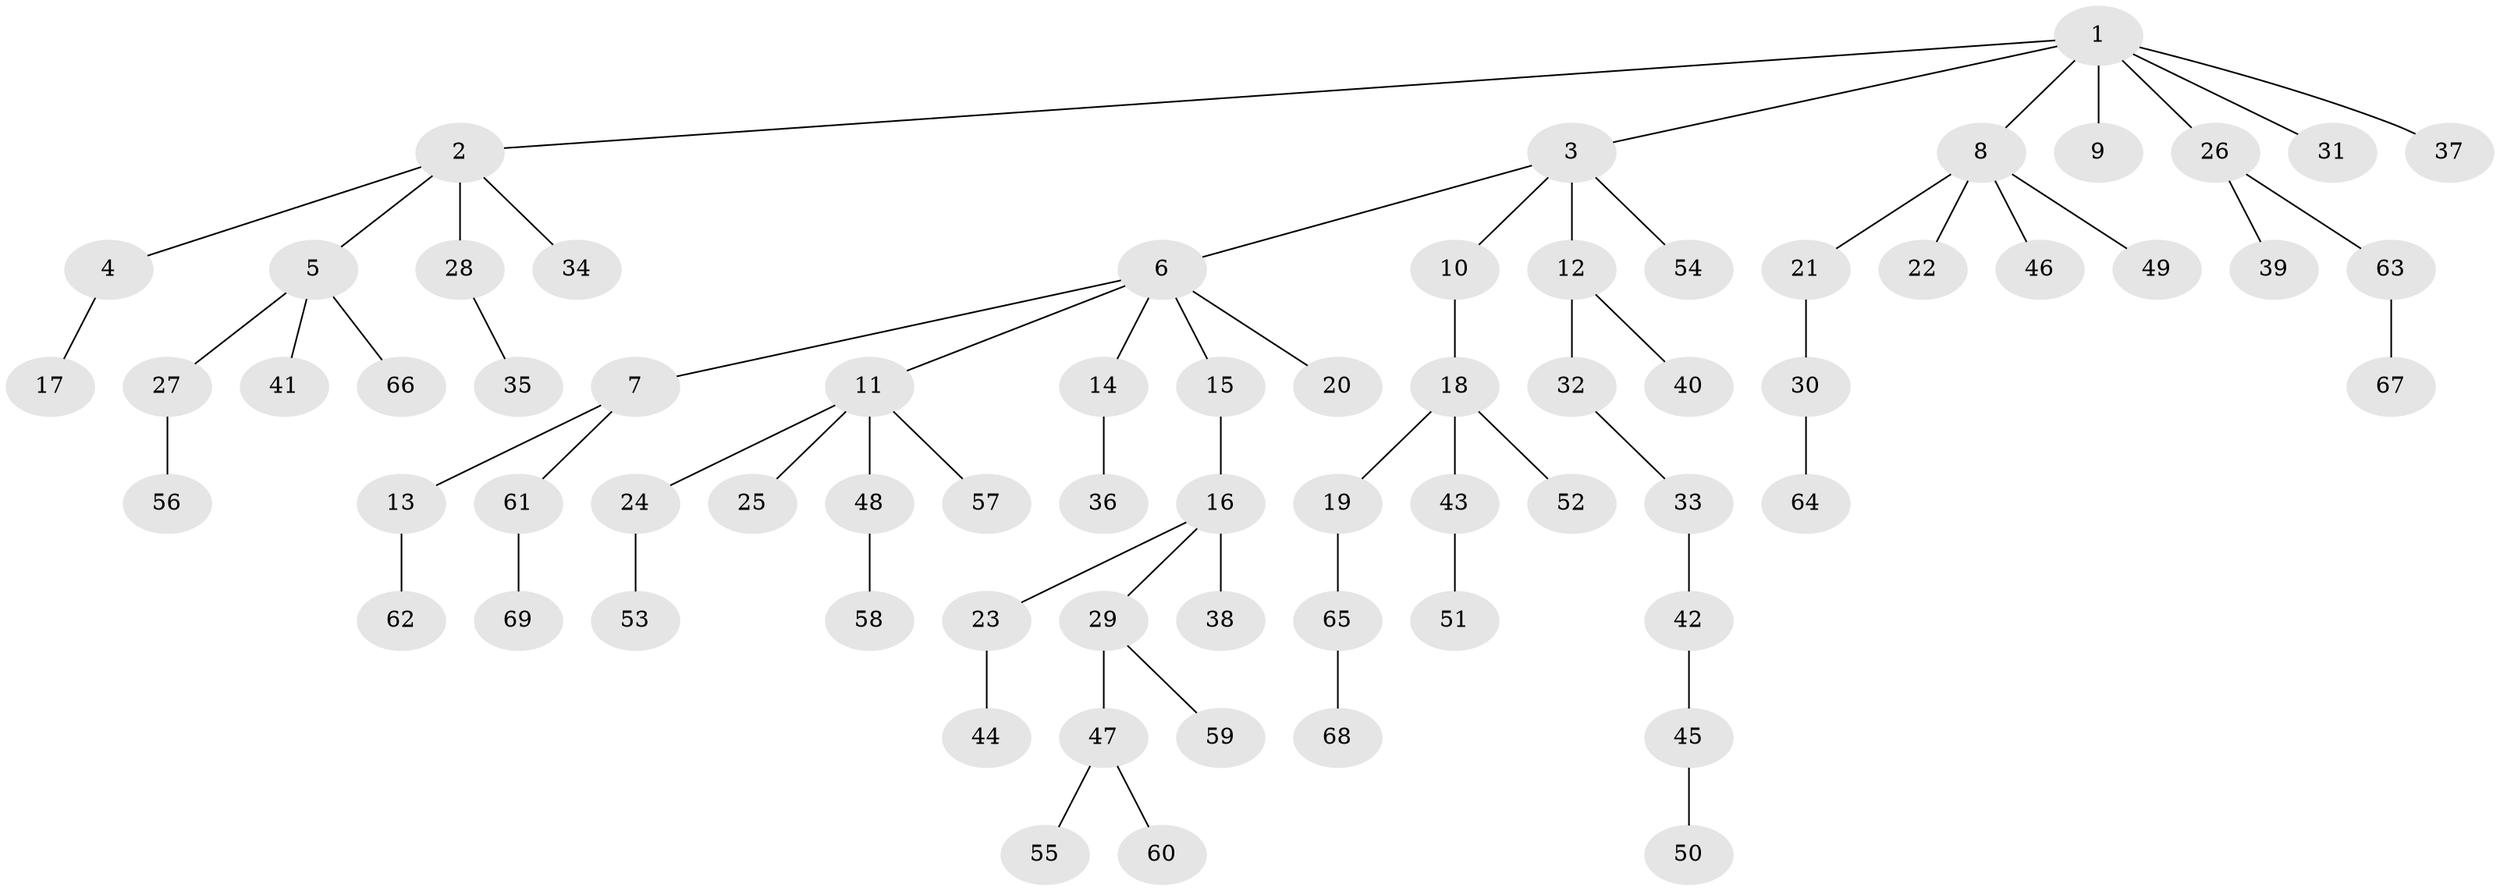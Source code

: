 // coarse degree distribution, {10: 0.029411764705882353, 5: 0.058823529411764705, 2: 0.11764705882352941, 4: 0.029411764705882353, 7: 0.029411764705882353, 1: 0.7058823529411765, 3: 0.029411764705882353}
// Generated by graph-tools (version 1.1) at 2025/19/03/04/25 18:19:09]
// undirected, 69 vertices, 68 edges
graph export_dot {
graph [start="1"]
  node [color=gray90,style=filled];
  1;
  2;
  3;
  4;
  5;
  6;
  7;
  8;
  9;
  10;
  11;
  12;
  13;
  14;
  15;
  16;
  17;
  18;
  19;
  20;
  21;
  22;
  23;
  24;
  25;
  26;
  27;
  28;
  29;
  30;
  31;
  32;
  33;
  34;
  35;
  36;
  37;
  38;
  39;
  40;
  41;
  42;
  43;
  44;
  45;
  46;
  47;
  48;
  49;
  50;
  51;
  52;
  53;
  54;
  55;
  56;
  57;
  58;
  59;
  60;
  61;
  62;
  63;
  64;
  65;
  66;
  67;
  68;
  69;
  1 -- 2;
  1 -- 3;
  1 -- 8;
  1 -- 9;
  1 -- 26;
  1 -- 31;
  1 -- 37;
  2 -- 4;
  2 -- 5;
  2 -- 28;
  2 -- 34;
  3 -- 6;
  3 -- 10;
  3 -- 12;
  3 -- 54;
  4 -- 17;
  5 -- 27;
  5 -- 41;
  5 -- 66;
  6 -- 7;
  6 -- 11;
  6 -- 14;
  6 -- 15;
  6 -- 20;
  7 -- 13;
  7 -- 61;
  8 -- 21;
  8 -- 22;
  8 -- 46;
  8 -- 49;
  10 -- 18;
  11 -- 24;
  11 -- 25;
  11 -- 48;
  11 -- 57;
  12 -- 32;
  12 -- 40;
  13 -- 62;
  14 -- 36;
  15 -- 16;
  16 -- 23;
  16 -- 29;
  16 -- 38;
  18 -- 19;
  18 -- 43;
  18 -- 52;
  19 -- 65;
  21 -- 30;
  23 -- 44;
  24 -- 53;
  26 -- 39;
  26 -- 63;
  27 -- 56;
  28 -- 35;
  29 -- 47;
  29 -- 59;
  30 -- 64;
  32 -- 33;
  33 -- 42;
  42 -- 45;
  43 -- 51;
  45 -- 50;
  47 -- 55;
  47 -- 60;
  48 -- 58;
  61 -- 69;
  63 -- 67;
  65 -- 68;
}
